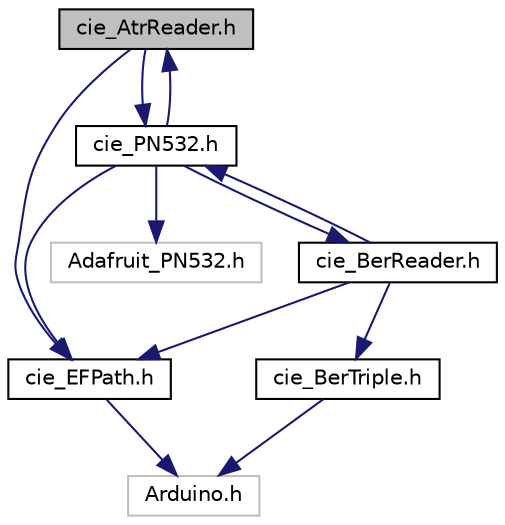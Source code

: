 digraph "cie_AtrReader.h"
{
  edge [fontname="Helvetica",fontsize="10",labelfontname="Helvetica",labelfontsize="10"];
  node [fontname="Helvetica",fontsize="10",shape=record];
  Node1 [label="cie_AtrReader.h",height=0.2,width=0.4,color="black", fillcolor="grey75", style="filled", fontcolor="black"];
  Node1 -> Node2 [color="midnightblue",fontsize="10",style="solid"];
  Node2 [label="cie_PN532.h",height=0.2,width=0.4,color="black", fillcolor="white", style="filled",URL="$cie__PN532_8h.html"];
  Node2 -> Node3 [color="midnightblue",fontsize="10",style="solid"];
  Node3 [label="Adafruit_PN532.h",height=0.2,width=0.4,color="grey75", fillcolor="white", style="filled"];
  Node2 -> Node4 [color="midnightblue",fontsize="10",style="solid"];
  Node4 [label="cie_EFPath.h",height=0.2,width=0.4,color="black", fillcolor="white", style="filled",URL="$cie__EFPath_8h.html"];
  Node4 -> Node5 [color="midnightblue",fontsize="10",style="solid"];
  Node5 [label="Arduino.h",height=0.2,width=0.4,color="grey75", fillcolor="white", style="filled"];
  Node2 -> Node1 [color="midnightblue",fontsize="10",style="solid"];
  Node2 -> Node6 [color="midnightblue",fontsize="10",style="solid"];
  Node6 [label="cie_BerReader.h",height=0.2,width=0.4,color="black", fillcolor="white", style="filled",URL="$cie__BerReader_8h.html"];
  Node6 -> Node4 [color="midnightblue",fontsize="10",style="solid"];
  Node6 -> Node7 [color="midnightblue",fontsize="10",style="solid"];
  Node7 [label="cie_BerTriple.h",height=0.2,width=0.4,color="black", fillcolor="white", style="filled",URL="$cie__BerTriple_8h.html"];
  Node7 -> Node5 [color="midnightblue",fontsize="10",style="solid"];
  Node6 -> Node2 [color="midnightblue",fontsize="10",style="solid"];
  Node1 -> Node4 [color="midnightblue",fontsize="10",style="solid"];
}
